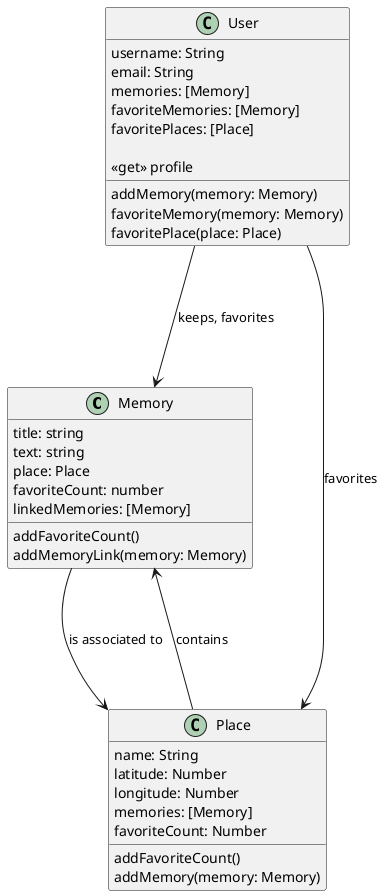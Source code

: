 @startuml Class Diagram

class Memory {
  title: string
  text: string
  place: Place
  favoriteCount: number
  linkedMemories: [Memory]

  addFavoriteCount()
  addMemoryLink(memory: Memory)
}

class Place {
  name: String
  latitude: Number
  longitude: Number
  memories: [Memory]
  favoriteCount: Number

  addFavoriteCount()
  addMemory(memory: Memory)
}

class User {
  username: String
  email: String
  memories: [Memory]
  favoriteMemories: [Memory]
  favoritePlaces: [Place]

  <<get>> profile
  addMemory(memory: Memory)
  favoriteMemory(memory: Memory)
  favoritePlace(place: Place)
}

Place ---> Memory : contains
Memory ---> Place : is associated to
User ---> Memory : keeps, favorites
User ---> Place : favorites

@enduml